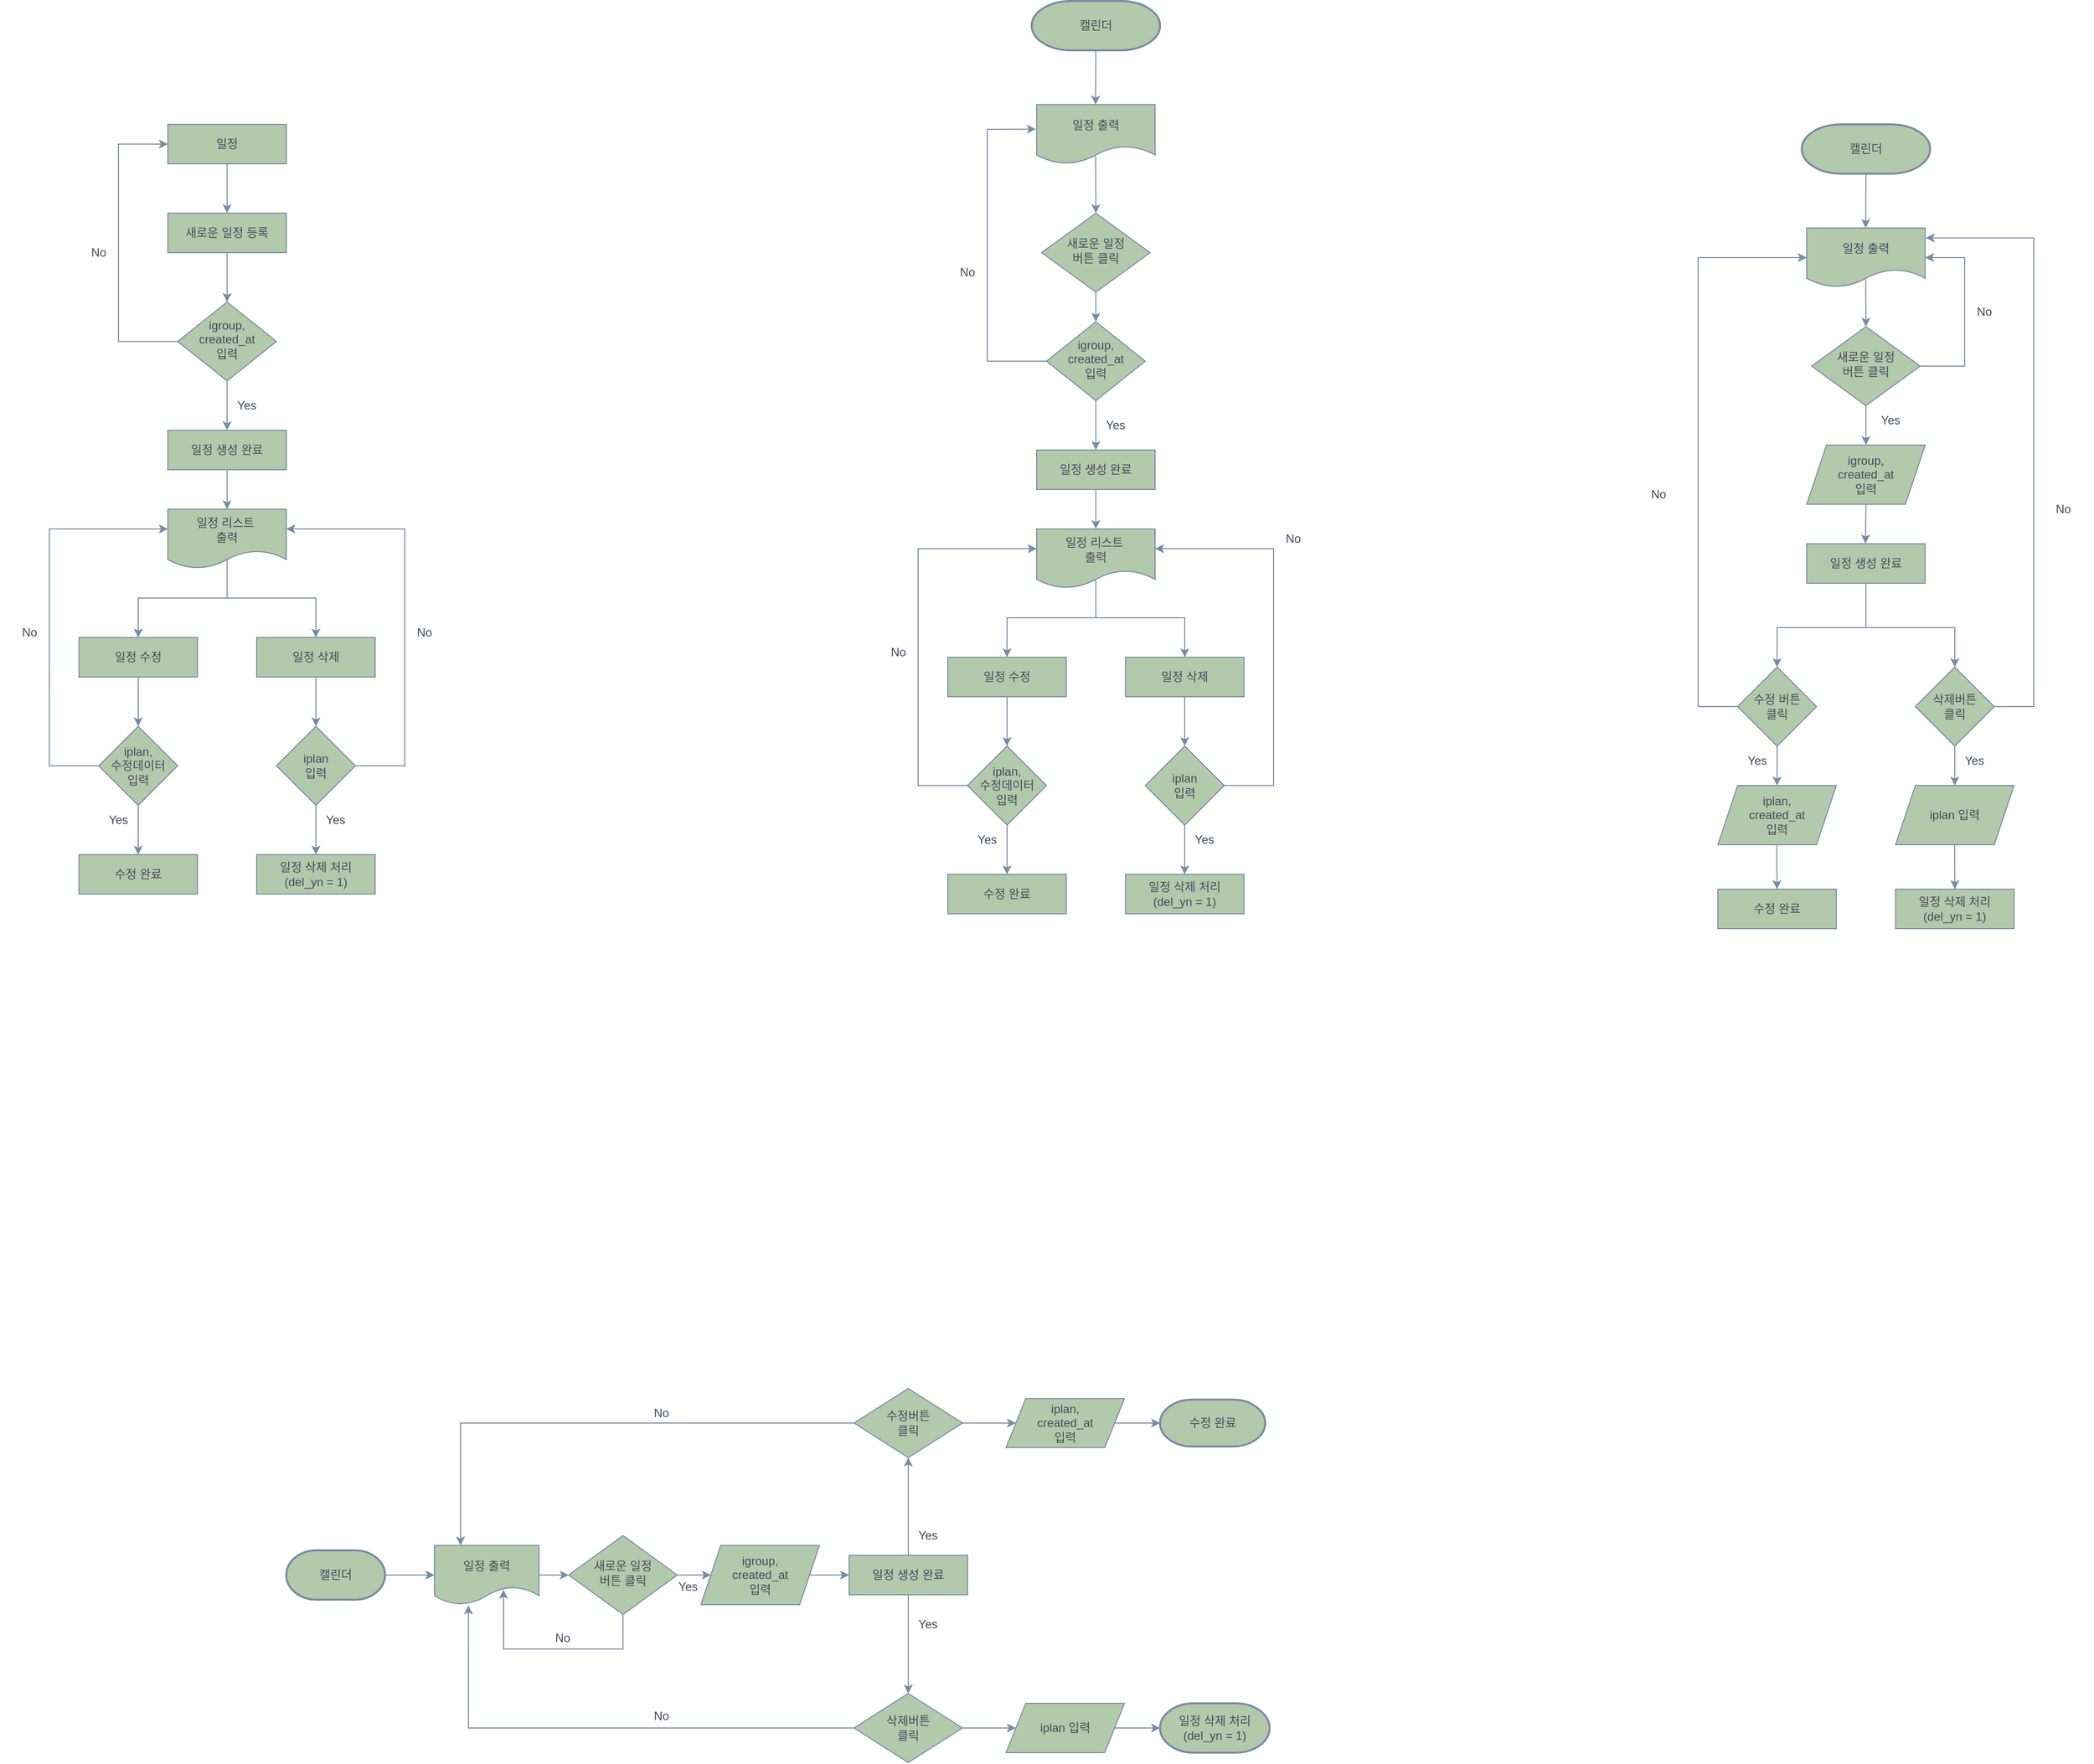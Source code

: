 <mxfile version="21.6.1" type="github">
  <diagram id="C5RBs43oDa-KdzZeNtuy" name="Page-1">
    <mxGraphModel dx="1434" dy="750" grid="0" gridSize="10" guides="1" tooltips="1" connect="1" arrows="1" fold="1" page="0" pageScale="1" pageWidth="827" pageHeight="1169" background="none" math="0" shadow="0">
      <root>
        <mxCell id="WIyWlLk6GJQsqaUBKTNV-0" />
        <mxCell id="WIyWlLk6GJQsqaUBKTNV-1" parent="WIyWlLk6GJQsqaUBKTNV-0" />
        <mxCell id="WIyWlLk6GJQsqaUBKTNV-3" value="일정" style="rounded=0;whiteSpace=wrap;html=1;fontSize=12;glass=0;strokeWidth=1;shadow=0;labelBackgroundColor=none;fillColor=#B2C9AB;strokeColor=#788AA3;fontColor=#46495D;" parent="WIyWlLk6GJQsqaUBKTNV-1" vertex="1">
          <mxGeometry x="320" y="185" width="120" height="40" as="geometry" />
        </mxCell>
        <mxCell id="WIyWlLk6GJQsqaUBKTNV-10" value="igroup,&lt;br style=&quot;border-color: var(--border-color);&quot;&gt;created_at&lt;br style=&quot;border-color: var(--border-color);&quot;&gt;입력" style="rhombus;whiteSpace=wrap;html=1;shadow=0;fontFamily=Helvetica;fontSize=12;align=center;strokeWidth=1;spacing=6;spacingTop=-4;rounded=0;labelBackgroundColor=none;fillColor=#B2C9AB;strokeColor=#788AA3;fontColor=#46495D;" parent="WIyWlLk6GJQsqaUBKTNV-1" vertex="1">
          <mxGeometry x="330" y="365" width="100" height="80" as="geometry" />
        </mxCell>
        <mxCell id="mH5KPIlOTtOXkuX_8TNu-42" value="" style="edgeStyle=orthogonalEdgeStyle;rounded=0;orthogonalLoop=1;jettySize=auto;html=1;labelBackgroundColor=none;strokeColor=#788AA3;fontColor=default;" edge="1" parent="WIyWlLk6GJQsqaUBKTNV-1" source="WIyWlLk6GJQsqaUBKTNV-12" target="mH5KPIlOTtOXkuX_8TNu-41">
          <mxGeometry relative="1" as="geometry" />
        </mxCell>
        <mxCell id="WIyWlLk6GJQsqaUBKTNV-12" value="일정 생성 완료" style="rounded=0;whiteSpace=wrap;html=1;fontSize=12;glass=0;strokeWidth=1;shadow=0;labelBackgroundColor=none;fillColor=#B2C9AB;strokeColor=#788AA3;fontColor=#46495D;" parent="WIyWlLk6GJQsqaUBKTNV-1" vertex="1">
          <mxGeometry x="320" y="495" width="120" height="40" as="geometry" />
        </mxCell>
        <mxCell id="mH5KPIlOTtOXkuX_8TNu-0" value="" style="endArrow=classic;html=1;rounded=0;exitX=0;exitY=0.5;exitDx=0;exitDy=0;labelBackgroundColor=none;strokeColor=#788AA3;fontColor=default;" edge="1" parent="WIyWlLk6GJQsqaUBKTNV-1" source="WIyWlLk6GJQsqaUBKTNV-10" target="WIyWlLk6GJQsqaUBKTNV-3">
          <mxGeometry width="50" height="50" relative="1" as="geometry">
            <mxPoint x="448" y="480" as="sourcePoint" />
            <mxPoint x="526" y="207" as="targetPoint" />
            <Array as="points">
              <mxPoint x="270" y="405" />
              <mxPoint x="270" y="205" />
            </Array>
          </mxGeometry>
        </mxCell>
        <mxCell id="mH5KPIlOTtOXkuX_8TNu-3" value="No" style="text;html=1;strokeColor=none;fillColor=none;align=center;verticalAlign=middle;whiteSpace=wrap;rounded=0;labelBackgroundColor=none;fontColor=#46495D;" vertex="1" parent="WIyWlLk6GJQsqaUBKTNV-1">
          <mxGeometry x="220" y="300" width="60" height="30" as="geometry" />
        </mxCell>
        <mxCell id="mH5KPIlOTtOXkuX_8TNu-5" value="" style="endArrow=classic;html=1;rounded=0;exitX=0.5;exitY=1;exitDx=0;exitDy=0;entryX=0.5;entryY=0;entryDx=0;entryDy=0;labelBackgroundColor=none;strokeColor=#788AA3;fontColor=default;" edge="1" parent="WIyWlLk6GJQsqaUBKTNV-1" source="WIyWlLk6GJQsqaUBKTNV-3">
          <mxGeometry width="50" height="50" relative="1" as="geometry">
            <mxPoint x="420" y="405" as="sourcePoint" />
            <mxPoint x="380" y="275" as="targetPoint" />
          </mxGeometry>
        </mxCell>
        <mxCell id="mH5KPIlOTtOXkuX_8TNu-7" value="" style="endArrow=classic;html=1;rounded=0;exitX=0.5;exitY=1;exitDx=0;exitDy=0;entryX=0.5;entryY=0;entryDx=0;entryDy=0;labelBackgroundColor=none;strokeColor=#788AA3;fontColor=default;" edge="1" parent="WIyWlLk6GJQsqaUBKTNV-1" source="mH5KPIlOTtOXkuX_8TNu-12" target="WIyWlLk6GJQsqaUBKTNV-10">
          <mxGeometry width="50" height="50" relative="1" as="geometry">
            <mxPoint x="380" y="355" as="sourcePoint" />
            <mxPoint x="390" y="285" as="targetPoint" />
          </mxGeometry>
        </mxCell>
        <mxCell id="mH5KPIlOTtOXkuX_8TNu-10" value="" style="endArrow=classic;html=1;rounded=0;exitX=0.5;exitY=1;exitDx=0;exitDy=0;labelBackgroundColor=none;strokeColor=#788AA3;fontColor=default;" edge="1" parent="WIyWlLk6GJQsqaUBKTNV-1" source="WIyWlLk6GJQsqaUBKTNV-10">
          <mxGeometry width="50" height="50" relative="1" as="geometry">
            <mxPoint x="420" y="365" as="sourcePoint" />
            <mxPoint x="380" y="495" as="targetPoint" />
          </mxGeometry>
        </mxCell>
        <mxCell id="mH5KPIlOTtOXkuX_8TNu-11" value="Yes" style="text;html=1;strokeColor=none;fillColor=none;align=center;verticalAlign=middle;whiteSpace=wrap;rounded=0;labelBackgroundColor=none;fontColor=#46495D;" vertex="1" parent="WIyWlLk6GJQsqaUBKTNV-1">
          <mxGeometry x="370" y="455" width="60" height="30" as="geometry" />
        </mxCell>
        <mxCell id="mH5KPIlOTtOXkuX_8TNu-12" value="새로운 일정 등록" style="rounded=0;whiteSpace=wrap;html=1;fontSize=12;glass=0;strokeWidth=1;shadow=0;labelBackgroundColor=none;fillColor=#B2C9AB;strokeColor=#788AA3;fontColor=#46495D;" vertex="1" parent="WIyWlLk6GJQsqaUBKTNV-1">
          <mxGeometry x="320" y="275" width="120" height="40" as="geometry" />
        </mxCell>
        <mxCell id="mH5KPIlOTtOXkuX_8TNu-13" value="" style="endArrow=classic;html=1;rounded=0;exitX=0.5;exitY=1;exitDx=0;exitDy=0;entryX=0.5;entryY=0;entryDx=0;entryDy=0;labelBackgroundColor=none;strokeColor=#788AA3;fontColor=default;" edge="1" parent="WIyWlLk6GJQsqaUBKTNV-1" target="mH5KPIlOTtOXkuX_8TNu-21">
          <mxGeometry width="50" height="50" relative="1" as="geometry">
            <mxPoint x="380" y="625" as="sourcePoint" />
            <mxPoint x="290" y="695" as="targetPoint" />
            <Array as="points">
              <mxPoint x="380" y="665" />
              <mxPoint x="290" y="665" />
            </Array>
          </mxGeometry>
        </mxCell>
        <mxCell id="mH5KPIlOTtOXkuX_8TNu-14" value="" style="endArrow=classic;html=1;rounded=0;labelBackgroundColor=none;strokeColor=#788AA3;fontColor=default;" edge="1" parent="WIyWlLk6GJQsqaUBKTNV-1">
          <mxGeometry width="50" height="50" relative="1" as="geometry">
            <mxPoint x="380" y="665" as="sourcePoint" />
            <mxPoint x="470" y="705" as="targetPoint" />
            <Array as="points">
              <mxPoint x="470" y="665" />
            </Array>
          </mxGeometry>
        </mxCell>
        <mxCell id="mH5KPIlOTtOXkuX_8TNu-24" value="" style="edgeStyle=orthogonalEdgeStyle;rounded=0;orthogonalLoop=1;jettySize=auto;html=1;labelBackgroundColor=none;strokeColor=#788AA3;fontColor=default;" edge="1" parent="WIyWlLk6GJQsqaUBKTNV-1" source="mH5KPIlOTtOXkuX_8TNu-21" target="mH5KPIlOTtOXkuX_8TNu-23">
          <mxGeometry relative="1" as="geometry" />
        </mxCell>
        <mxCell id="mH5KPIlOTtOXkuX_8TNu-21" value="일정 수정" style="rounded=0;whiteSpace=wrap;html=1;fontSize=12;glass=0;strokeWidth=1;shadow=0;labelBackgroundColor=none;fillColor=#B2C9AB;strokeColor=#788AA3;fontColor=#46495D;" vertex="1" parent="WIyWlLk6GJQsqaUBKTNV-1">
          <mxGeometry x="230" y="705" width="120" height="40" as="geometry" />
        </mxCell>
        <mxCell id="mH5KPIlOTtOXkuX_8TNu-26" value="" style="edgeStyle=orthogonalEdgeStyle;rounded=0;orthogonalLoop=1;jettySize=auto;html=1;labelBackgroundColor=none;strokeColor=#788AA3;fontColor=default;" edge="1" parent="WIyWlLk6GJQsqaUBKTNV-1" source="mH5KPIlOTtOXkuX_8TNu-22" target="mH5KPIlOTtOXkuX_8TNu-25">
          <mxGeometry relative="1" as="geometry" />
        </mxCell>
        <mxCell id="mH5KPIlOTtOXkuX_8TNu-22" value="일정 삭제" style="rounded=0;whiteSpace=wrap;html=1;fontSize=12;glass=0;strokeWidth=1;shadow=0;labelBackgroundColor=none;fillColor=#B2C9AB;strokeColor=#788AA3;fontColor=#46495D;" vertex="1" parent="WIyWlLk6GJQsqaUBKTNV-1">
          <mxGeometry x="410" y="705" width="120" height="40" as="geometry" />
        </mxCell>
        <mxCell id="mH5KPIlOTtOXkuX_8TNu-35" value="" style="edgeStyle=orthogonalEdgeStyle;rounded=0;orthogonalLoop=1;jettySize=auto;html=1;labelBackgroundColor=none;strokeColor=#788AA3;fontColor=default;" edge="1" parent="WIyWlLk6GJQsqaUBKTNV-1" source="mH5KPIlOTtOXkuX_8TNu-23">
          <mxGeometry relative="1" as="geometry">
            <mxPoint x="290" y="925" as="targetPoint" />
          </mxGeometry>
        </mxCell>
        <mxCell id="mH5KPIlOTtOXkuX_8TNu-23" value="iplan,&lt;br&gt;수정데이터&lt;br&gt;입력" style="rhombus;whiteSpace=wrap;html=1;rounded=0;glass=0;strokeWidth=1;shadow=0;labelBackgroundColor=none;fillColor=#B2C9AB;strokeColor=#788AA3;fontColor=#46495D;" vertex="1" parent="WIyWlLk6GJQsqaUBKTNV-1">
          <mxGeometry x="250" y="795" width="80" height="80" as="geometry" />
        </mxCell>
        <mxCell id="mH5KPIlOTtOXkuX_8TNu-28" value="" style="edgeStyle=orthogonalEdgeStyle;rounded=0;orthogonalLoop=1;jettySize=auto;html=1;exitX=1;exitY=0.5;exitDx=0;exitDy=0;labelBackgroundColor=none;strokeColor=#788AA3;fontColor=default;" edge="1" parent="WIyWlLk6GJQsqaUBKTNV-1" source="mH5KPIlOTtOXkuX_8TNu-25" target="mH5KPIlOTtOXkuX_8TNu-41">
          <mxGeometry relative="1" as="geometry">
            <mxPoint x="500" y="835.0" as="sourcePoint" />
            <mxPoint x="600" y="585" as="targetPoint" />
            <Array as="points">
              <mxPoint x="560" y="835" />
              <mxPoint x="560" y="595" />
            </Array>
          </mxGeometry>
        </mxCell>
        <mxCell id="mH5KPIlOTtOXkuX_8TNu-31" value="" style="edgeStyle=orthogonalEdgeStyle;rounded=0;orthogonalLoop=1;jettySize=auto;html=1;labelBackgroundColor=none;strokeColor=#788AA3;fontColor=default;" edge="1" parent="WIyWlLk6GJQsqaUBKTNV-1" source="mH5KPIlOTtOXkuX_8TNu-25">
          <mxGeometry relative="1" as="geometry">
            <mxPoint x="470" y="925" as="targetPoint" />
          </mxGeometry>
        </mxCell>
        <mxCell id="mH5KPIlOTtOXkuX_8TNu-25" value="iplan&lt;br&gt;입력" style="rhombus;whiteSpace=wrap;html=1;rounded=0;glass=0;strokeWidth=1;shadow=0;labelBackgroundColor=none;fillColor=#B2C9AB;strokeColor=#788AA3;fontColor=#46495D;" vertex="1" parent="WIyWlLk6GJQsqaUBKTNV-1">
          <mxGeometry x="430" y="795" width="80" height="80" as="geometry" />
        </mxCell>
        <mxCell id="mH5KPIlOTtOXkuX_8TNu-29" value="No" style="text;html=1;strokeColor=none;fillColor=none;align=center;verticalAlign=middle;whiteSpace=wrap;rounded=0;labelBackgroundColor=none;fontColor=#46495D;" vertex="1" parent="WIyWlLk6GJQsqaUBKTNV-1">
          <mxGeometry x="550" y="685" width="60" height="30" as="geometry" />
        </mxCell>
        <mxCell id="mH5KPIlOTtOXkuX_8TNu-32" value="일정 삭제 처리&lt;br&gt;(del_yn = 1)" style="rounded=0;whiteSpace=wrap;html=1;fontSize=12;glass=0;strokeWidth=1;shadow=0;labelBackgroundColor=none;fillColor=#B2C9AB;strokeColor=#788AA3;fontColor=#46495D;" vertex="1" parent="WIyWlLk6GJQsqaUBKTNV-1">
          <mxGeometry x="410" y="925" width="120" height="40" as="geometry" />
        </mxCell>
        <mxCell id="mH5KPIlOTtOXkuX_8TNu-33" value="Yes" style="text;html=1;strokeColor=none;fillColor=none;align=center;verticalAlign=middle;whiteSpace=wrap;rounded=0;labelBackgroundColor=none;fontColor=#46495D;" vertex="1" parent="WIyWlLk6GJQsqaUBKTNV-1">
          <mxGeometry x="460" y="875" width="60" height="30" as="geometry" />
        </mxCell>
        <mxCell id="mH5KPIlOTtOXkuX_8TNu-36" value="수정 완료" style="rounded=0;whiteSpace=wrap;html=1;fontSize=12;glass=0;strokeWidth=1;shadow=0;labelBackgroundColor=none;fillColor=#B2C9AB;strokeColor=#788AA3;fontColor=#46495D;" vertex="1" parent="WIyWlLk6GJQsqaUBKTNV-1">
          <mxGeometry x="230" y="925" width="120" height="40" as="geometry" />
        </mxCell>
        <mxCell id="mH5KPIlOTtOXkuX_8TNu-37" value="Yes" style="text;html=1;strokeColor=none;fillColor=none;align=center;verticalAlign=middle;whiteSpace=wrap;rounded=0;labelBackgroundColor=none;fontColor=#46495D;" vertex="1" parent="WIyWlLk6GJQsqaUBKTNV-1">
          <mxGeometry x="240" y="875" width="60" height="30" as="geometry" />
        </mxCell>
        <mxCell id="mH5KPIlOTtOXkuX_8TNu-38" value="" style="edgeStyle=orthogonalEdgeStyle;rounded=0;orthogonalLoop=1;jettySize=auto;html=1;exitX=0;exitY=0.5;exitDx=0;exitDy=0;labelBackgroundColor=none;strokeColor=#788AA3;fontColor=default;" edge="1" parent="WIyWlLk6GJQsqaUBKTNV-1" source="mH5KPIlOTtOXkuX_8TNu-23">
          <mxGeometry relative="1" as="geometry">
            <mxPoint x="245.0" y="830" as="sourcePoint" />
            <mxPoint x="320" y="595" as="targetPoint" />
            <Array as="points">
              <mxPoint x="200" y="835" />
              <mxPoint x="200" y="595" />
              <mxPoint x="319" y="595" />
            </Array>
          </mxGeometry>
        </mxCell>
        <mxCell id="mH5KPIlOTtOXkuX_8TNu-39" value="No" style="text;html=1;strokeColor=none;fillColor=none;align=center;verticalAlign=middle;whiteSpace=wrap;rounded=0;labelBackgroundColor=none;fontColor=#46495D;" vertex="1" parent="WIyWlLk6GJQsqaUBKTNV-1">
          <mxGeometry x="150" y="685" width="60" height="30" as="geometry" />
        </mxCell>
        <mxCell id="mH5KPIlOTtOXkuX_8TNu-41" value="일정 리스트&amp;nbsp;&lt;br&gt;출력" style="shape=document;whiteSpace=wrap;html=1;boundedLbl=1;rounded=0;glass=0;strokeWidth=1;shadow=0;labelBackgroundColor=none;fillColor=#B2C9AB;strokeColor=#788AA3;fontColor=#46495D;" vertex="1" parent="WIyWlLk6GJQsqaUBKTNV-1">
          <mxGeometry x="320" y="575" width="120" height="60" as="geometry" />
        </mxCell>
        <mxCell id="mH5KPIlOTtOXkuX_8TNu-44" value="&lt;span style=&quot;font-weight: normal;&quot;&gt;igroup,&lt;br style=&quot;border-color: var(--border-color);&quot;&gt;created_at&lt;br style=&quot;border-color: var(--border-color);&quot;&gt;입력&lt;/span&gt;" style="rhombus;whiteSpace=wrap;html=1;shadow=0;fontFamily=Helvetica;fontSize=12;align=center;strokeWidth=1;spacing=6;spacingTop=-4;rounded=0;fontStyle=1;labelBackgroundColor=none;fillColor=#B2C9AB;strokeColor=#788AA3;fontColor=#46495D;" vertex="1" parent="WIyWlLk6GJQsqaUBKTNV-1">
          <mxGeometry x="1210" y="385" width="100" height="80" as="geometry" />
        </mxCell>
        <mxCell id="mH5KPIlOTtOXkuX_8TNu-45" value="" style="edgeStyle=orthogonalEdgeStyle;rounded=0;orthogonalLoop=1;jettySize=auto;html=1;labelBackgroundColor=none;strokeColor=#788AA3;fontColor=default;" edge="1" parent="WIyWlLk6GJQsqaUBKTNV-1" source="mH5KPIlOTtOXkuX_8TNu-46" target="mH5KPIlOTtOXkuX_8TNu-72">
          <mxGeometry relative="1" as="geometry" />
        </mxCell>
        <mxCell id="mH5KPIlOTtOXkuX_8TNu-46" value="일정 생성 완료" style="rounded=0;whiteSpace=wrap;html=1;fontSize=12;glass=0;strokeWidth=1;shadow=0;labelBackgroundColor=none;fillColor=#B2C9AB;strokeColor=#788AA3;fontColor=#46495D;" vertex="1" parent="WIyWlLk6GJQsqaUBKTNV-1">
          <mxGeometry x="1200" y="515" width="120" height="40" as="geometry" />
        </mxCell>
        <mxCell id="mH5KPIlOTtOXkuX_8TNu-47" value="" style="endArrow=classic;html=1;rounded=0;exitX=0;exitY=0.5;exitDx=0;exitDy=0;entryX=-0.007;entryY=0.414;entryDx=0;entryDy=0;entryPerimeter=0;labelBackgroundColor=none;strokeColor=#788AA3;fontColor=default;" edge="1" parent="WIyWlLk6GJQsqaUBKTNV-1" source="mH5KPIlOTtOXkuX_8TNu-44" target="mH5KPIlOTtOXkuX_8TNu-79">
          <mxGeometry width="50" height="50" relative="1" as="geometry">
            <mxPoint x="1328" y="500" as="sourcePoint" />
            <mxPoint x="1200" y="225.0" as="targetPoint" />
            <Array as="points">
              <mxPoint x="1150" y="425" />
              <mxPoint x="1150" y="190" />
            </Array>
          </mxGeometry>
        </mxCell>
        <mxCell id="mH5KPIlOTtOXkuX_8TNu-48" value="No" style="text;html=1;strokeColor=none;fillColor=none;align=center;verticalAlign=middle;whiteSpace=wrap;rounded=0;labelBackgroundColor=none;fontColor=#46495D;" vertex="1" parent="WIyWlLk6GJQsqaUBKTNV-1">
          <mxGeometry x="1100" y="320" width="60" height="30" as="geometry" />
        </mxCell>
        <mxCell id="mH5KPIlOTtOXkuX_8TNu-49" value="" style="endArrow=classic;html=1;rounded=0;entryX=0.5;entryY=0;entryDx=0;entryDy=0;exitX=0.498;exitY=0.867;exitDx=0;exitDy=0;exitPerimeter=0;labelBackgroundColor=none;strokeColor=#788AA3;fontColor=default;" edge="1" parent="WIyWlLk6GJQsqaUBKTNV-1" source="mH5KPIlOTtOXkuX_8TNu-79" target="mH5KPIlOTtOXkuX_8TNu-77">
          <mxGeometry width="50" height="50" relative="1" as="geometry">
            <mxPoint x="1260" y="245.0" as="sourcePoint" />
            <mxPoint x="1260" y="280" as="targetPoint" />
          </mxGeometry>
        </mxCell>
        <mxCell id="mH5KPIlOTtOXkuX_8TNu-50" value="" style="endArrow=classic;html=1;rounded=0;entryX=0.5;entryY=0;entryDx=0;entryDy=0;labelBackgroundColor=none;strokeColor=#788AA3;fontColor=default;" edge="1" parent="WIyWlLk6GJQsqaUBKTNV-1" target="mH5KPIlOTtOXkuX_8TNu-44">
          <mxGeometry width="50" height="50" relative="1" as="geometry">
            <mxPoint x="1260" y="350" as="sourcePoint" />
            <mxPoint x="1270" y="305" as="targetPoint" />
          </mxGeometry>
        </mxCell>
        <mxCell id="mH5KPIlOTtOXkuX_8TNu-51" value="" style="endArrow=classic;html=1;rounded=0;exitX=0.5;exitY=1;exitDx=0;exitDy=0;labelBackgroundColor=none;strokeColor=#788AA3;fontColor=default;" edge="1" parent="WIyWlLk6GJQsqaUBKTNV-1" source="mH5KPIlOTtOXkuX_8TNu-44">
          <mxGeometry width="50" height="50" relative="1" as="geometry">
            <mxPoint x="1300" y="385" as="sourcePoint" />
            <mxPoint x="1260" y="515" as="targetPoint" />
          </mxGeometry>
        </mxCell>
        <mxCell id="mH5KPIlOTtOXkuX_8TNu-52" value="Yes" style="text;html=1;strokeColor=none;fillColor=none;align=center;verticalAlign=middle;whiteSpace=wrap;rounded=0;labelBackgroundColor=none;fontColor=#46495D;" vertex="1" parent="WIyWlLk6GJQsqaUBKTNV-1">
          <mxGeometry x="1250" y="475" width="60" height="30" as="geometry" />
        </mxCell>
        <mxCell id="mH5KPIlOTtOXkuX_8TNu-54" value="" style="endArrow=classic;html=1;rounded=0;exitX=0.5;exitY=1;exitDx=0;exitDy=0;entryX=0.5;entryY=0;entryDx=0;entryDy=0;labelBackgroundColor=none;strokeColor=#788AA3;fontColor=default;" edge="1" parent="WIyWlLk6GJQsqaUBKTNV-1" target="mH5KPIlOTtOXkuX_8TNu-57">
          <mxGeometry width="50" height="50" relative="1" as="geometry">
            <mxPoint x="1260" y="645" as="sourcePoint" />
            <mxPoint x="1170" y="715" as="targetPoint" />
            <Array as="points">
              <mxPoint x="1260" y="685" />
              <mxPoint x="1170" y="685" />
            </Array>
          </mxGeometry>
        </mxCell>
        <mxCell id="mH5KPIlOTtOXkuX_8TNu-55" value="" style="endArrow=classic;html=1;rounded=0;labelBackgroundColor=none;strokeColor=#788AA3;fontColor=default;" edge="1" parent="WIyWlLk6GJQsqaUBKTNV-1">
          <mxGeometry width="50" height="50" relative="1" as="geometry">
            <mxPoint x="1260" y="685" as="sourcePoint" />
            <mxPoint x="1350" y="725" as="targetPoint" />
            <Array as="points">
              <mxPoint x="1350" y="685" />
            </Array>
          </mxGeometry>
        </mxCell>
        <mxCell id="mH5KPIlOTtOXkuX_8TNu-56" value="" style="edgeStyle=orthogonalEdgeStyle;rounded=0;orthogonalLoop=1;jettySize=auto;html=1;labelBackgroundColor=none;strokeColor=#788AA3;fontColor=default;" edge="1" parent="WIyWlLk6GJQsqaUBKTNV-1" source="mH5KPIlOTtOXkuX_8TNu-57" target="mH5KPIlOTtOXkuX_8TNu-61">
          <mxGeometry relative="1" as="geometry" />
        </mxCell>
        <mxCell id="mH5KPIlOTtOXkuX_8TNu-57" value="일정 수정" style="rounded=0;whiteSpace=wrap;html=1;fontSize=12;glass=0;strokeWidth=1;shadow=0;labelBackgroundColor=none;fillColor=#B2C9AB;strokeColor=#788AA3;fontColor=#46495D;" vertex="1" parent="WIyWlLk6GJQsqaUBKTNV-1">
          <mxGeometry x="1110" y="725" width="120" height="40" as="geometry" />
        </mxCell>
        <mxCell id="mH5KPIlOTtOXkuX_8TNu-58" value="" style="edgeStyle=orthogonalEdgeStyle;rounded=0;orthogonalLoop=1;jettySize=auto;html=1;labelBackgroundColor=none;strokeColor=#788AA3;fontColor=default;" edge="1" parent="WIyWlLk6GJQsqaUBKTNV-1" source="mH5KPIlOTtOXkuX_8TNu-59" target="mH5KPIlOTtOXkuX_8TNu-64">
          <mxGeometry relative="1" as="geometry" />
        </mxCell>
        <mxCell id="mH5KPIlOTtOXkuX_8TNu-59" value="일정 삭제" style="rounded=0;whiteSpace=wrap;html=1;fontSize=12;glass=0;strokeWidth=1;shadow=0;labelBackgroundColor=none;fillColor=#B2C9AB;strokeColor=#788AA3;fontColor=#46495D;" vertex="1" parent="WIyWlLk6GJQsqaUBKTNV-1">
          <mxGeometry x="1290" y="725" width="120" height="40" as="geometry" />
        </mxCell>
        <mxCell id="mH5KPIlOTtOXkuX_8TNu-60" value="" style="edgeStyle=orthogonalEdgeStyle;rounded=0;orthogonalLoop=1;jettySize=auto;html=1;labelBackgroundColor=none;strokeColor=#788AA3;fontColor=default;" edge="1" parent="WIyWlLk6GJQsqaUBKTNV-1" source="mH5KPIlOTtOXkuX_8TNu-61">
          <mxGeometry relative="1" as="geometry">
            <mxPoint x="1170" y="945" as="targetPoint" />
          </mxGeometry>
        </mxCell>
        <mxCell id="mH5KPIlOTtOXkuX_8TNu-61" value="iplan,&lt;br&gt;수정데이터&lt;br&gt;입력" style="rhombus;whiteSpace=wrap;html=1;rounded=0;glass=0;strokeWidth=1;shadow=0;labelBackgroundColor=none;fillColor=#B2C9AB;strokeColor=#788AA3;fontColor=#46495D;" vertex="1" parent="WIyWlLk6GJQsqaUBKTNV-1">
          <mxGeometry x="1130" y="815" width="80" height="80" as="geometry" />
        </mxCell>
        <mxCell id="mH5KPIlOTtOXkuX_8TNu-62" value="" style="edgeStyle=orthogonalEdgeStyle;rounded=0;orthogonalLoop=1;jettySize=auto;html=1;exitX=1;exitY=0.5;exitDx=0;exitDy=0;labelBackgroundColor=none;strokeColor=#788AA3;fontColor=default;" edge="1" parent="WIyWlLk6GJQsqaUBKTNV-1" source="mH5KPIlOTtOXkuX_8TNu-64" target="mH5KPIlOTtOXkuX_8TNu-72">
          <mxGeometry relative="1" as="geometry">
            <mxPoint x="1380" y="855.0" as="sourcePoint" />
            <mxPoint x="1480" y="605" as="targetPoint" />
            <Array as="points">
              <mxPoint x="1440" y="855" />
              <mxPoint x="1440" y="615" />
            </Array>
          </mxGeometry>
        </mxCell>
        <mxCell id="mH5KPIlOTtOXkuX_8TNu-63" value="" style="edgeStyle=orthogonalEdgeStyle;rounded=0;orthogonalLoop=1;jettySize=auto;html=1;labelBackgroundColor=none;strokeColor=#788AA3;fontColor=default;" edge="1" parent="WIyWlLk6GJQsqaUBKTNV-1" source="mH5KPIlOTtOXkuX_8TNu-64">
          <mxGeometry relative="1" as="geometry">
            <mxPoint x="1350" y="945" as="targetPoint" />
          </mxGeometry>
        </mxCell>
        <mxCell id="mH5KPIlOTtOXkuX_8TNu-64" value="iplan&lt;br&gt;입력" style="rhombus;whiteSpace=wrap;html=1;rounded=0;glass=0;strokeWidth=1;shadow=0;labelBackgroundColor=none;fillColor=#B2C9AB;strokeColor=#788AA3;fontColor=#46495D;" vertex="1" parent="WIyWlLk6GJQsqaUBKTNV-1">
          <mxGeometry x="1310" y="815" width="80" height="80" as="geometry" />
        </mxCell>
        <mxCell id="mH5KPIlOTtOXkuX_8TNu-65" value="No" style="text;html=1;strokeColor=none;fillColor=none;align=center;verticalAlign=middle;whiteSpace=wrap;rounded=0;labelBackgroundColor=none;fontColor=#46495D;" vertex="1" parent="WIyWlLk6GJQsqaUBKTNV-1">
          <mxGeometry x="1430" y="590" width="60" height="30" as="geometry" />
        </mxCell>
        <mxCell id="mH5KPIlOTtOXkuX_8TNu-66" value="일정 삭제 처리&lt;br&gt;(del_yn = 1)" style="rounded=0;whiteSpace=wrap;html=1;fontSize=12;glass=0;strokeWidth=1;shadow=0;labelBackgroundColor=none;fillColor=#B2C9AB;strokeColor=#788AA3;fontColor=#46495D;" vertex="1" parent="WIyWlLk6GJQsqaUBKTNV-1">
          <mxGeometry x="1290" y="945" width="120" height="40" as="geometry" />
        </mxCell>
        <mxCell id="mH5KPIlOTtOXkuX_8TNu-67" value="Yes" style="text;html=1;strokeColor=none;fillColor=none;align=center;verticalAlign=middle;whiteSpace=wrap;rounded=0;labelBackgroundColor=none;fontColor=#46495D;" vertex="1" parent="WIyWlLk6GJQsqaUBKTNV-1">
          <mxGeometry x="1340" y="895" width="60" height="30" as="geometry" />
        </mxCell>
        <mxCell id="mH5KPIlOTtOXkuX_8TNu-68" value="수정 완료" style="rounded=0;whiteSpace=wrap;html=1;fontSize=12;glass=0;strokeWidth=1;shadow=0;labelBackgroundColor=none;fillColor=#B2C9AB;strokeColor=#788AA3;fontColor=#46495D;" vertex="1" parent="WIyWlLk6GJQsqaUBKTNV-1">
          <mxGeometry x="1110" y="945" width="120" height="40" as="geometry" />
        </mxCell>
        <mxCell id="mH5KPIlOTtOXkuX_8TNu-69" value="Yes" style="text;html=1;strokeColor=none;fillColor=none;align=center;verticalAlign=middle;whiteSpace=wrap;rounded=0;labelBackgroundColor=none;fontColor=#46495D;" vertex="1" parent="WIyWlLk6GJQsqaUBKTNV-1">
          <mxGeometry x="1120" y="895" width="60" height="30" as="geometry" />
        </mxCell>
        <mxCell id="mH5KPIlOTtOXkuX_8TNu-70" value="" style="edgeStyle=orthogonalEdgeStyle;rounded=0;orthogonalLoop=1;jettySize=auto;html=1;exitX=0;exitY=0.5;exitDx=0;exitDy=0;labelBackgroundColor=none;strokeColor=#788AA3;fontColor=default;" edge="1" parent="WIyWlLk6GJQsqaUBKTNV-1" source="mH5KPIlOTtOXkuX_8TNu-61">
          <mxGeometry relative="1" as="geometry">
            <mxPoint x="1125.0" y="850" as="sourcePoint" />
            <mxPoint x="1200" y="615" as="targetPoint" />
            <Array as="points">
              <mxPoint x="1080" y="855" />
              <mxPoint x="1080" y="615" />
              <mxPoint x="1199" y="615" />
            </Array>
          </mxGeometry>
        </mxCell>
        <mxCell id="mH5KPIlOTtOXkuX_8TNu-71" value="No" style="text;html=1;strokeColor=none;fillColor=none;align=center;verticalAlign=middle;whiteSpace=wrap;rounded=0;labelBackgroundColor=none;fontColor=#46495D;" vertex="1" parent="WIyWlLk6GJQsqaUBKTNV-1">
          <mxGeometry x="1030" y="705" width="60" height="30" as="geometry" />
        </mxCell>
        <mxCell id="mH5KPIlOTtOXkuX_8TNu-72" value="일정 리스트&amp;nbsp;&lt;br&gt;출력" style="shape=document;whiteSpace=wrap;html=1;boundedLbl=1;rounded=0;glass=0;strokeWidth=1;shadow=0;labelBackgroundColor=none;fillColor=#B2C9AB;strokeColor=#788AA3;fontColor=#46495D;" vertex="1" parent="WIyWlLk6GJQsqaUBKTNV-1">
          <mxGeometry x="1200" y="595" width="120" height="60" as="geometry" />
        </mxCell>
        <mxCell id="mH5KPIlOTtOXkuX_8TNu-74" value="캘린더" style="strokeWidth=2;html=1;shape=mxgraph.flowchart.terminator;whiteSpace=wrap;labelBackgroundColor=none;fillColor=#B2C9AB;strokeColor=#788AA3;fontColor=#46495D;" vertex="1" parent="WIyWlLk6GJQsqaUBKTNV-1">
          <mxGeometry x="1195" y="60" width="130" height="50" as="geometry" />
        </mxCell>
        <mxCell id="mH5KPIlOTtOXkuX_8TNu-77" value="새로운&amp;nbsp;일정&lt;br style=&quot;border-color: var(--border-color);&quot;&gt;버튼 클릭" style="rhombus;whiteSpace=wrap;html=1;shadow=0;fontFamily=Helvetica;fontSize=12;align=center;strokeWidth=1;spacing=6;spacingTop=-4;rounded=0;labelBackgroundColor=none;fillColor=#B2C9AB;strokeColor=#788AA3;fontColor=#46495D;" vertex="1" parent="WIyWlLk6GJQsqaUBKTNV-1">
          <mxGeometry x="1205" y="275" width="110" height="80" as="geometry" />
        </mxCell>
        <mxCell id="mH5KPIlOTtOXkuX_8TNu-79" value="일정 출력" style="shape=document;whiteSpace=wrap;html=1;boundedLbl=1;rounded=0;glass=0;strokeWidth=1;shadow=0;labelBackgroundColor=none;fillColor=#B2C9AB;strokeColor=#788AA3;fontColor=#46495D;" vertex="1" parent="WIyWlLk6GJQsqaUBKTNV-1">
          <mxGeometry x="1200" y="165" width="120" height="60" as="geometry" />
        </mxCell>
        <mxCell id="mH5KPIlOTtOXkuX_8TNu-80" value="" style="endArrow=classic;html=1;rounded=0;entryX=0.5;entryY=0;entryDx=0;entryDy=0;exitX=0.5;exitY=1;exitDx=0;exitDy=0;exitPerimeter=0;labelBackgroundColor=none;strokeColor=#788AA3;fontColor=default;" edge="1" parent="WIyWlLk6GJQsqaUBKTNV-1" source="mH5KPIlOTtOXkuX_8TNu-74">
          <mxGeometry width="50" height="50" relative="1" as="geometry">
            <mxPoint x="1259.71" y="115" as="sourcePoint" />
            <mxPoint x="1259.71" y="165" as="targetPoint" />
          </mxGeometry>
        </mxCell>
        <mxCell id="mH5KPIlOTtOXkuX_8TNu-117" value="일정 생성 완료" style="rounded=0;whiteSpace=wrap;html=1;fontSize=12;glass=0;strokeWidth=1;shadow=0;labelBackgroundColor=none;fillColor=#B2C9AB;strokeColor=#788AA3;fontColor=#46495D;" vertex="1" parent="WIyWlLk6GJQsqaUBKTNV-1">
          <mxGeometry x="1980" y="610" width="120" height="40" as="geometry" />
        </mxCell>
        <mxCell id="mH5KPIlOTtOXkuX_8TNu-120" value="" style="endArrow=classic;html=1;rounded=0;entryX=0.5;entryY=0;entryDx=0;entryDy=0;exitX=0.498;exitY=0.867;exitDx=0;exitDy=0;exitPerimeter=0;labelBackgroundColor=none;strokeColor=#788AA3;fontColor=default;" edge="1" source="mH5KPIlOTtOXkuX_8TNu-145" target="mH5KPIlOTtOXkuX_8TNu-144" parent="WIyWlLk6GJQsqaUBKTNV-1">
          <mxGeometry width="50" height="50" relative="1" as="geometry">
            <mxPoint x="2040" y="370.0" as="sourcePoint" />
            <mxPoint x="2040" y="405" as="targetPoint" />
          </mxGeometry>
        </mxCell>
        <mxCell id="mH5KPIlOTtOXkuX_8TNu-121" value="" style="endArrow=classic;html=1;rounded=0;entryX=0.5;entryY=0;entryDx=0;entryDy=0;exitX=0.5;exitY=1;exitDx=0;exitDy=0;labelBackgroundColor=none;strokeColor=#788AA3;fontColor=default;" edge="1" parent="WIyWlLk6GJQsqaUBKTNV-1" source="mH5KPIlOTtOXkuX_8TNu-144">
          <mxGeometry width="50" height="50" relative="1" as="geometry">
            <mxPoint x="2040" y="475" as="sourcePoint" />
            <mxPoint x="2040" y="510" as="targetPoint" />
          </mxGeometry>
        </mxCell>
        <mxCell id="mH5KPIlOTtOXkuX_8TNu-122" value="" style="endArrow=classic;html=1;rounded=0;exitX=0.5;exitY=1;exitDx=0;exitDy=0;entryX=0.496;entryY=-0.007;entryDx=0;entryDy=0;entryPerimeter=0;labelBackgroundColor=none;strokeColor=#788AA3;fontColor=default;" edge="1" source="mH5KPIlOTtOXkuX_8TNu-148" parent="WIyWlLk6GJQsqaUBKTNV-1" target="mH5KPIlOTtOXkuX_8TNu-117">
          <mxGeometry width="50" height="50" relative="1" as="geometry">
            <mxPoint x="2044.8" y="570" as="sourcePoint" />
            <mxPoint x="2045" y="605" as="targetPoint" />
          </mxGeometry>
        </mxCell>
        <mxCell id="mH5KPIlOTtOXkuX_8TNu-124" value="" style="endArrow=classic;html=1;rounded=0;entryX=0.5;entryY=0;entryDx=0;entryDy=0;labelBackgroundColor=none;strokeColor=#788AA3;fontColor=default;" edge="1" parent="WIyWlLk6GJQsqaUBKTNV-1">
          <mxGeometry width="50" height="50" relative="1" as="geometry">
            <mxPoint x="2040" y="650" as="sourcePoint" />
            <mxPoint x="1950" y="735.0" as="targetPoint" />
            <Array as="points">
              <mxPoint x="2040" y="695" />
              <mxPoint x="1950" y="695" />
            </Array>
          </mxGeometry>
        </mxCell>
        <mxCell id="mH5KPIlOTtOXkuX_8TNu-125" value="" style="endArrow=classic;html=1;rounded=0;labelBackgroundColor=none;strokeColor=#788AA3;fontColor=default;" edge="1" parent="WIyWlLk6GJQsqaUBKTNV-1">
          <mxGeometry width="50" height="50" relative="1" as="geometry">
            <mxPoint x="2040" y="695" as="sourcePoint" />
            <mxPoint x="2130" y="735" as="targetPoint" />
            <Array as="points">
              <mxPoint x="2130" y="695" />
            </Array>
          </mxGeometry>
        </mxCell>
        <mxCell id="mH5KPIlOTtOXkuX_8TNu-130" value="" style="edgeStyle=orthogonalEdgeStyle;rounded=0;orthogonalLoop=1;jettySize=auto;html=1;entryX=0.5;entryY=0;entryDx=0;entryDy=0;labelBackgroundColor=none;strokeColor=#788AA3;fontColor=default;" edge="1" source="mH5KPIlOTtOXkuX_8TNu-131" parent="WIyWlLk6GJQsqaUBKTNV-1" target="mH5KPIlOTtOXkuX_8TNu-149">
          <mxGeometry relative="1" as="geometry">
            <mxPoint x="1950" y="850" as="targetPoint" />
          </mxGeometry>
        </mxCell>
        <mxCell id="mH5KPIlOTtOXkuX_8TNu-131" value="수정 버튼&lt;br&gt;클릭" style="rhombus;whiteSpace=wrap;html=1;rounded=0;glass=0;strokeWidth=1;shadow=0;labelBackgroundColor=none;fillColor=#B2C9AB;strokeColor=#788AA3;fontColor=#46495D;" vertex="1" parent="WIyWlLk6GJQsqaUBKTNV-1">
          <mxGeometry x="1910" y="735" width="80" height="80" as="geometry" />
        </mxCell>
        <mxCell id="mH5KPIlOTtOXkuX_8TNu-132" value="" style="edgeStyle=orthogonalEdgeStyle;rounded=0;orthogonalLoop=1;jettySize=auto;html=1;exitX=1;exitY=0.5;exitDx=0;exitDy=0;entryX=1.005;entryY=0.168;entryDx=0;entryDy=0;entryPerimeter=0;labelBackgroundColor=none;strokeColor=#788AA3;fontColor=default;" edge="1" source="mH5KPIlOTtOXkuX_8TNu-134" target="mH5KPIlOTtOXkuX_8TNu-145" parent="WIyWlLk6GJQsqaUBKTNV-1">
          <mxGeometry relative="1" as="geometry">
            <mxPoint x="2159.92" y="879.76" as="sourcePoint" />
            <mxPoint x="2110" y="320" as="targetPoint" />
            <Array as="points">
              <mxPoint x="2210" y="775" />
              <mxPoint x="2210" y="300" />
            </Array>
          </mxGeometry>
        </mxCell>
        <mxCell id="mH5KPIlOTtOXkuX_8TNu-133" value="" style="edgeStyle=orthogonalEdgeStyle;rounded=0;orthogonalLoop=1;jettySize=auto;html=1;entryX=0.5;entryY=0;entryDx=0;entryDy=0;labelBackgroundColor=none;strokeColor=#788AA3;fontColor=default;" edge="1" source="mH5KPIlOTtOXkuX_8TNu-134" parent="WIyWlLk6GJQsqaUBKTNV-1" target="mH5KPIlOTtOXkuX_8TNu-152">
          <mxGeometry relative="1" as="geometry">
            <mxPoint x="2130" y="850" as="targetPoint" />
          </mxGeometry>
        </mxCell>
        <mxCell id="mH5KPIlOTtOXkuX_8TNu-134" value="삭제버튼&lt;br&gt;클릭" style="rhombus;whiteSpace=wrap;html=1;rounded=0;glass=0;strokeWidth=1;shadow=0;labelBackgroundColor=none;fillColor=#B2C9AB;strokeColor=#788AA3;fontColor=#46495D;" vertex="1" parent="WIyWlLk6GJQsqaUBKTNV-1">
          <mxGeometry x="2090" y="735" width="80" height="80" as="geometry" />
        </mxCell>
        <mxCell id="mH5KPIlOTtOXkuX_8TNu-135" value="No" style="text;html=1;strokeColor=none;fillColor=none;align=center;verticalAlign=middle;whiteSpace=wrap;rounded=0;labelBackgroundColor=none;fontColor=#46495D;" vertex="1" parent="WIyWlLk6GJQsqaUBKTNV-1">
          <mxGeometry x="2210" y="560" width="60" height="30" as="geometry" />
        </mxCell>
        <mxCell id="mH5KPIlOTtOXkuX_8TNu-136" value="일정 삭제 처리&lt;br&gt;(del_yn = 1)" style="rounded=0;whiteSpace=wrap;html=1;fontSize=12;glass=0;strokeWidth=1;shadow=0;labelBackgroundColor=none;fillColor=#B2C9AB;strokeColor=#788AA3;fontColor=#46495D;" vertex="1" parent="WIyWlLk6GJQsqaUBKTNV-1">
          <mxGeometry x="2070" y="960" width="120" height="40" as="geometry" />
        </mxCell>
        <mxCell id="mH5KPIlOTtOXkuX_8TNu-137" value="Yes" style="text;html=1;strokeColor=none;fillColor=none;align=center;verticalAlign=middle;whiteSpace=wrap;rounded=0;labelBackgroundColor=none;fontColor=#46495D;" vertex="1" parent="WIyWlLk6GJQsqaUBKTNV-1">
          <mxGeometry x="2120" y="815" width="60" height="30" as="geometry" />
        </mxCell>
        <mxCell id="mH5KPIlOTtOXkuX_8TNu-138" value="수정 완료" style="rounded=0;whiteSpace=wrap;html=1;fontSize=12;glass=0;strokeWidth=1;shadow=0;labelBackgroundColor=none;fillColor=#B2C9AB;strokeColor=#788AA3;fontColor=#46495D;" vertex="1" parent="WIyWlLk6GJQsqaUBKTNV-1">
          <mxGeometry x="1890" y="960" width="120" height="40" as="geometry" />
        </mxCell>
        <mxCell id="mH5KPIlOTtOXkuX_8TNu-139" value="Yes" style="text;html=1;strokeColor=none;fillColor=none;align=center;verticalAlign=middle;whiteSpace=wrap;rounded=0;labelBackgroundColor=none;fontColor=#46495D;" vertex="1" parent="WIyWlLk6GJQsqaUBKTNV-1">
          <mxGeometry x="1900" y="815" width="60" height="30" as="geometry" />
        </mxCell>
        <mxCell id="mH5KPIlOTtOXkuX_8TNu-140" value="" style="edgeStyle=orthogonalEdgeStyle;rounded=0;orthogonalLoop=1;jettySize=auto;html=1;entryX=0;entryY=0.5;entryDx=0;entryDy=0;exitX=0;exitY=0.5;exitDx=0;exitDy=0;labelBackgroundColor=none;strokeColor=#788AA3;fontColor=default;" edge="1" source="mH5KPIlOTtOXkuX_8TNu-131" parent="WIyWlLk6GJQsqaUBKTNV-1" target="mH5KPIlOTtOXkuX_8TNu-145">
          <mxGeometry relative="1" as="geometry">
            <mxPoint x="1900" y="780" as="sourcePoint" />
            <mxPoint x="1970" y="320.0" as="targetPoint" />
            <Array as="points">
              <mxPoint x="1870" y="775" />
              <mxPoint x="1870" y="320" />
            </Array>
          </mxGeometry>
        </mxCell>
        <mxCell id="mH5KPIlOTtOXkuX_8TNu-141" value="No" style="text;html=1;strokeColor=none;fillColor=none;align=center;verticalAlign=middle;whiteSpace=wrap;rounded=0;labelBackgroundColor=none;fontColor=#46495D;" vertex="1" parent="WIyWlLk6GJQsqaUBKTNV-1">
          <mxGeometry x="1800" y="545" width="60" height="30" as="geometry" />
        </mxCell>
        <mxCell id="mH5KPIlOTtOXkuX_8TNu-143" value="캘린더" style="strokeWidth=2;html=1;shape=mxgraph.flowchart.terminator;whiteSpace=wrap;labelBackgroundColor=none;fillColor=#B2C9AB;strokeColor=#788AA3;fontColor=#46495D;" vertex="1" parent="WIyWlLk6GJQsqaUBKTNV-1">
          <mxGeometry x="1975" y="185" width="130" height="50" as="geometry" />
        </mxCell>
        <mxCell id="mH5KPIlOTtOXkuX_8TNu-144" value="새로운&amp;nbsp;일정&lt;br style=&quot;border-color: var(--border-color);&quot;&gt;버튼 클릭" style="rhombus;whiteSpace=wrap;html=1;shadow=0;fontFamily=Helvetica;fontSize=12;align=center;strokeWidth=1;spacing=6;spacingTop=-4;rounded=0;labelBackgroundColor=none;fillColor=#B2C9AB;strokeColor=#788AA3;fontColor=#46495D;" vertex="1" parent="WIyWlLk6GJQsqaUBKTNV-1">
          <mxGeometry x="1985" y="390" width="110" height="80" as="geometry" />
        </mxCell>
        <mxCell id="mH5KPIlOTtOXkuX_8TNu-145" value="일정 출력" style="shape=document;whiteSpace=wrap;html=1;boundedLbl=1;rounded=0;glass=0;strokeWidth=1;shadow=0;labelBackgroundColor=none;fillColor=#B2C9AB;strokeColor=#788AA3;fontColor=#46495D;" vertex="1" parent="WIyWlLk6GJQsqaUBKTNV-1">
          <mxGeometry x="1980" y="290" width="120" height="60" as="geometry" />
        </mxCell>
        <mxCell id="mH5KPIlOTtOXkuX_8TNu-146" value="" style="endArrow=classic;html=1;rounded=0;entryX=0.5;entryY=0;entryDx=0;entryDy=0;exitX=0.5;exitY=1;exitDx=0;exitDy=0;exitPerimeter=0;labelBackgroundColor=none;strokeColor=#788AA3;fontColor=default;" edge="1" parent="WIyWlLk6GJQsqaUBKTNV-1">
          <mxGeometry width="50" height="50" relative="1" as="geometry">
            <mxPoint x="2040" y="235" as="sourcePoint" />
            <mxPoint x="2039.71" y="290" as="targetPoint" />
          </mxGeometry>
        </mxCell>
        <mxCell id="mH5KPIlOTtOXkuX_8TNu-148" value="igroup,&lt;br style=&quot;border-color: var(--border-color);&quot;&gt;created_at&lt;br style=&quot;border-color: var(--border-color);&quot;&gt;입력" style="shape=parallelogram;perimeter=parallelogramPerimeter;whiteSpace=wrap;html=1;fixedSize=1;labelBackgroundColor=none;fillColor=#B2C9AB;strokeColor=#788AA3;fontColor=#46495D;" vertex="1" parent="WIyWlLk6GJQsqaUBKTNV-1">
          <mxGeometry x="1980" y="510" width="120" height="60" as="geometry" />
        </mxCell>
        <mxCell id="mH5KPIlOTtOXkuX_8TNu-149" value="iplan,&lt;br&gt;created_at&lt;br&gt;입력" style="shape=parallelogram;perimeter=parallelogramPerimeter;whiteSpace=wrap;html=1;fixedSize=1;labelBackgroundColor=none;fillColor=#B2C9AB;strokeColor=#788AA3;fontColor=#46495D;" vertex="1" parent="WIyWlLk6GJQsqaUBKTNV-1">
          <mxGeometry x="1890" y="855" width="120" height="60" as="geometry" />
        </mxCell>
        <mxCell id="mH5KPIlOTtOXkuX_8TNu-151" value="" style="edgeStyle=orthogonalEdgeStyle;rounded=0;orthogonalLoop=1;jettySize=auto;html=1;entryX=0.5;entryY=0;entryDx=0;entryDy=0;labelBackgroundColor=none;strokeColor=#788AA3;fontColor=default;" edge="1" parent="WIyWlLk6GJQsqaUBKTNV-1" target="mH5KPIlOTtOXkuX_8TNu-138">
          <mxGeometry relative="1" as="geometry">
            <mxPoint x="1950" y="960" as="targetPoint" />
            <mxPoint x="1949.76" y="915" as="sourcePoint" />
            <Array as="points">
              <mxPoint x="1950" y="940" />
              <mxPoint x="1950" y="940" />
            </Array>
          </mxGeometry>
        </mxCell>
        <mxCell id="mH5KPIlOTtOXkuX_8TNu-152" value="iplan 입력" style="shape=parallelogram;perimeter=parallelogramPerimeter;whiteSpace=wrap;html=1;fixedSize=1;labelBackgroundColor=none;fillColor=#B2C9AB;strokeColor=#788AA3;fontColor=#46495D;" vertex="1" parent="WIyWlLk6GJQsqaUBKTNV-1">
          <mxGeometry x="2070" y="855" width="120" height="60" as="geometry" />
        </mxCell>
        <mxCell id="mH5KPIlOTtOXkuX_8TNu-153" value="" style="edgeStyle=orthogonalEdgeStyle;rounded=0;orthogonalLoop=1;jettySize=auto;html=1;entryX=0.5;entryY=0;entryDx=0;entryDy=0;labelBackgroundColor=none;strokeColor=#788AA3;fontColor=default;" edge="1" parent="WIyWlLk6GJQsqaUBKTNV-1">
          <mxGeometry relative="1" as="geometry">
            <mxPoint x="2130.1" y="960" as="targetPoint" />
            <mxPoint x="2129.86" y="915" as="sourcePoint" />
            <Array as="points">
              <mxPoint x="2130.1" y="940" />
              <mxPoint x="2130.1" y="940" />
            </Array>
          </mxGeometry>
        </mxCell>
        <mxCell id="mH5KPIlOTtOXkuX_8TNu-155" value="Yes" style="text;html=1;strokeColor=none;fillColor=none;align=center;verticalAlign=middle;whiteSpace=wrap;rounded=0;labelBackgroundColor=none;fontColor=#46495D;" vertex="1" parent="WIyWlLk6GJQsqaUBKTNV-1">
          <mxGeometry x="2035" y="470" width="60" height="30" as="geometry" />
        </mxCell>
        <mxCell id="mH5KPIlOTtOXkuX_8TNu-156" value="" style="endArrow=classic;html=1;rounded=0;exitX=1;exitY=0.5;exitDx=0;exitDy=0;entryX=1;entryY=0.5;entryDx=0;entryDy=0;labelBackgroundColor=none;strokeColor=#788AA3;fontColor=default;" edge="1" parent="WIyWlLk6GJQsqaUBKTNV-1" source="mH5KPIlOTtOXkuX_8TNu-144" target="mH5KPIlOTtOXkuX_8TNu-145">
          <mxGeometry width="50" height="50" relative="1" as="geometry">
            <mxPoint x="2090" y="470" as="sourcePoint" />
            <mxPoint x="2140" y="330" as="targetPoint" />
            <Array as="points">
              <mxPoint x="2140" y="430" />
              <mxPoint x="2140" y="320" />
            </Array>
          </mxGeometry>
        </mxCell>
        <mxCell id="mH5KPIlOTtOXkuX_8TNu-157" value="No" style="text;html=1;strokeColor=none;fillColor=none;align=center;verticalAlign=middle;whiteSpace=wrap;rounded=0;labelBackgroundColor=none;fontColor=#46495D;" vertex="1" parent="WIyWlLk6GJQsqaUBKTNV-1">
          <mxGeometry x="2130" y="360" width="60" height="30" as="geometry" />
        </mxCell>
        <mxCell id="mH5KPIlOTtOXkuX_8TNu-216" value="" style="edgeStyle=orthogonalEdgeStyle;rounded=0;orthogonalLoop=1;jettySize=auto;html=1;labelBackgroundColor=none;strokeColor=#788AA3;fontColor=default;" edge="1" parent="WIyWlLk6GJQsqaUBKTNV-1" source="mH5KPIlOTtOXkuX_8TNu-158" target="mH5KPIlOTtOXkuX_8TNu-193">
          <mxGeometry relative="1" as="geometry" />
        </mxCell>
        <mxCell id="mH5KPIlOTtOXkuX_8TNu-217" value="" style="edgeStyle=orthogonalEdgeStyle;rounded=0;orthogonalLoop=1;jettySize=auto;html=1;labelBackgroundColor=none;strokeColor=#788AA3;fontColor=default;" edge="1" parent="WIyWlLk6GJQsqaUBKTNV-1" source="mH5KPIlOTtOXkuX_8TNu-158" target="mH5KPIlOTtOXkuX_8TNu-168">
          <mxGeometry relative="1" as="geometry" />
        </mxCell>
        <mxCell id="mH5KPIlOTtOXkuX_8TNu-158" value="일정 생성 완료" style="rounded=0;whiteSpace=wrap;html=1;fontSize=12;glass=0;strokeWidth=1;shadow=0;labelBackgroundColor=none;fillColor=#B2C9AB;strokeColor=#788AA3;fontColor=#46495D;" vertex="1" parent="WIyWlLk6GJQsqaUBKTNV-1">
          <mxGeometry x="1010" y="1635" width="120" height="40" as="geometry" />
        </mxCell>
        <mxCell id="mH5KPIlOTtOXkuX_8TNu-196" value="" style="edgeStyle=orthogonalEdgeStyle;rounded=0;orthogonalLoop=1;jettySize=auto;html=1;exitX=1;exitY=0.5;exitDx=0;exitDy=0;labelBackgroundColor=none;strokeColor=#788AA3;fontColor=default;" edge="1" parent="WIyWlLk6GJQsqaUBKTNV-1" source="mH5KPIlOTtOXkuX_8TNu-168" target="mH5KPIlOTtOXkuX_8TNu-183">
          <mxGeometry relative="1" as="geometry">
            <mxPoint x="1130" y="1810" as="sourcePoint" />
          </mxGeometry>
        </mxCell>
        <mxCell id="mH5KPIlOTtOXkuX_8TNu-219" value="" style="edgeStyle=orthogonalEdgeStyle;rounded=0;orthogonalLoop=1;jettySize=auto;html=1;entryX=0.325;entryY=1.014;entryDx=0;entryDy=0;entryPerimeter=0;labelBackgroundColor=none;strokeColor=#788AA3;fontColor=default;" edge="1" parent="WIyWlLk6GJQsqaUBKTNV-1" source="mH5KPIlOTtOXkuX_8TNu-168" target="mH5KPIlOTtOXkuX_8TNu-178">
          <mxGeometry relative="1" as="geometry">
            <mxPoint x="1070" y="1885" as="targetPoint" />
          </mxGeometry>
        </mxCell>
        <mxCell id="mH5KPIlOTtOXkuX_8TNu-168" value="삭제버튼&lt;br&gt;클릭" style="rhombus;whiteSpace=wrap;html=1;rounded=0;glass=0;strokeWidth=1;shadow=0;labelBackgroundColor=none;fillColor=#B2C9AB;strokeColor=#788AA3;fontColor=#46495D;" vertex="1" parent="WIyWlLk6GJQsqaUBKTNV-1">
          <mxGeometry x="1015" y="1775" width="110" height="70" as="geometry" />
        </mxCell>
        <mxCell id="mH5KPIlOTtOXkuX_8TNu-169" value="No" style="text;html=1;strokeColor=none;fillColor=none;align=center;verticalAlign=middle;whiteSpace=wrap;rounded=0;labelBackgroundColor=none;fontColor=#46495D;" vertex="1" parent="WIyWlLk6GJQsqaUBKTNV-1">
          <mxGeometry x="790" y="1476.12" width="60" height="30" as="geometry" />
        </mxCell>
        <mxCell id="mH5KPIlOTtOXkuX_8TNu-171" value="Yes" style="text;html=1;strokeColor=none;fillColor=none;align=center;verticalAlign=middle;whiteSpace=wrap;rounded=0;labelBackgroundColor=none;fontColor=#46495D;" vertex="1" parent="WIyWlLk6GJQsqaUBKTNV-1">
          <mxGeometry x="1060" y="1600" width="60" height="30" as="geometry" />
        </mxCell>
        <mxCell id="mH5KPIlOTtOXkuX_8TNu-173" value="Yes" style="text;html=1;strokeColor=none;fillColor=none;align=center;verticalAlign=middle;whiteSpace=wrap;rounded=0;labelBackgroundColor=none;fontColor=#46495D;" vertex="1" parent="WIyWlLk6GJQsqaUBKTNV-1">
          <mxGeometry x="1060" y="1690" width="60" height="30" as="geometry" />
        </mxCell>
        <mxCell id="mH5KPIlOTtOXkuX_8TNu-175" value="No" style="text;html=1;strokeColor=none;fillColor=none;align=center;verticalAlign=middle;whiteSpace=wrap;rounded=0;labelBackgroundColor=none;fontColor=#46495D;" vertex="1" parent="WIyWlLk6GJQsqaUBKTNV-1">
          <mxGeometry x="690" y="1704" width="60" height="30" as="geometry" />
        </mxCell>
        <mxCell id="mH5KPIlOTtOXkuX_8TNu-226" value="" style="edgeStyle=orthogonalEdgeStyle;rounded=0;orthogonalLoop=1;jettySize=auto;html=1;labelBackgroundColor=none;strokeColor=#788AA3;fontColor=default;" edge="1" parent="WIyWlLk6GJQsqaUBKTNV-1" source="mH5KPIlOTtOXkuX_8TNu-176" target="mH5KPIlOTtOXkuX_8TNu-178">
          <mxGeometry relative="1" as="geometry" />
        </mxCell>
        <mxCell id="mH5KPIlOTtOXkuX_8TNu-176" value="캘린더" style="strokeWidth=2;html=1;shape=mxgraph.flowchart.terminator;whiteSpace=wrap;labelBackgroundColor=none;fillColor=#B2C9AB;strokeColor=#788AA3;fontColor=#46495D;" vertex="1" parent="WIyWlLk6GJQsqaUBKTNV-1">
          <mxGeometry x="440" y="1630" width="100" height="50" as="geometry" />
        </mxCell>
        <mxCell id="mH5KPIlOTtOXkuX_8TNu-222" value="" style="edgeStyle=orthogonalEdgeStyle;rounded=0;orthogonalLoop=1;jettySize=auto;html=1;labelBackgroundColor=none;strokeColor=#788AA3;fontColor=default;" edge="1" parent="WIyWlLk6GJQsqaUBKTNV-1" source="mH5KPIlOTtOXkuX_8TNu-178" target="mH5KPIlOTtOXkuX_8TNu-177">
          <mxGeometry relative="1" as="geometry" />
        </mxCell>
        <mxCell id="mH5KPIlOTtOXkuX_8TNu-178" value="일정 출력" style="shape=document;whiteSpace=wrap;html=1;boundedLbl=1;rounded=0;glass=0;strokeWidth=1;shadow=0;labelBackgroundColor=none;fillColor=#B2C9AB;strokeColor=#788AA3;fontColor=#46495D;" vertex="1" parent="WIyWlLk6GJQsqaUBKTNV-1">
          <mxGeometry x="590" y="1625" width="106" height="60" as="geometry" />
        </mxCell>
        <mxCell id="mH5KPIlOTtOXkuX_8TNu-224" value="" style="edgeStyle=orthogonalEdgeStyle;rounded=0;orthogonalLoop=1;jettySize=auto;html=1;entryX=0;entryY=0.5;entryDx=0;entryDy=0;labelBackgroundColor=none;strokeColor=#788AA3;fontColor=default;" edge="1" parent="WIyWlLk6GJQsqaUBKTNV-1" source="mH5KPIlOTtOXkuX_8TNu-180" target="mH5KPIlOTtOXkuX_8TNu-158">
          <mxGeometry relative="1" as="geometry" />
        </mxCell>
        <mxCell id="mH5KPIlOTtOXkuX_8TNu-180" value="igroup,&lt;br style=&quot;border-color: var(--border-color);&quot;&gt;created_at&lt;br style=&quot;border-color: var(--border-color);&quot;&gt;입력" style="shape=parallelogram;perimeter=parallelogramPerimeter;whiteSpace=wrap;html=1;fixedSize=1;labelBackgroundColor=none;fillColor=#B2C9AB;strokeColor=#788AA3;fontColor=#46495D;" vertex="1" parent="WIyWlLk6GJQsqaUBKTNV-1">
          <mxGeometry x="860" y="1625" width="120" height="60" as="geometry" />
        </mxCell>
        <mxCell id="mH5KPIlOTtOXkuX_8TNu-194" value="" style="edgeStyle=orthogonalEdgeStyle;rounded=0;orthogonalLoop=1;jettySize=auto;html=1;exitX=1;exitY=0.5;exitDx=0;exitDy=0;labelBackgroundColor=none;strokeColor=#788AA3;fontColor=default;" edge="1" parent="WIyWlLk6GJQsqaUBKTNV-1" source="mH5KPIlOTtOXkuX_8TNu-181" target="mH5KPIlOTtOXkuX_8TNu-188">
          <mxGeometry relative="1" as="geometry">
            <mxPoint x="1264.494" y="1499.904" as="sourcePoint" />
          </mxGeometry>
        </mxCell>
        <mxCell id="mH5KPIlOTtOXkuX_8TNu-181" value="iplan,&lt;br&gt;created_at&lt;br&gt;입력" style="shape=parallelogram;perimeter=parallelogramPerimeter;whiteSpace=wrap;html=1;fixedSize=1;labelBackgroundColor=none;fillColor=#B2C9AB;strokeColor=#788AA3;fontColor=#46495D;" vertex="1" parent="WIyWlLk6GJQsqaUBKTNV-1">
          <mxGeometry x="1169" y="1476.12" width="120" height="49.75" as="geometry" />
        </mxCell>
        <mxCell id="mH5KPIlOTtOXkuX_8TNu-195" value="" style="edgeStyle=orthogonalEdgeStyle;rounded=0;orthogonalLoop=1;jettySize=auto;html=1;exitX=1;exitY=0.5;exitDx=0;exitDy=0;labelBackgroundColor=none;strokeColor=#788AA3;fontColor=default;" edge="1" parent="WIyWlLk6GJQsqaUBKTNV-1" source="mH5KPIlOTtOXkuX_8TNu-183" target="mH5KPIlOTtOXkuX_8TNu-189">
          <mxGeometry relative="1" as="geometry">
            <mxPoint x="1264.51" y="1808.87" as="sourcePoint" />
          </mxGeometry>
        </mxCell>
        <mxCell id="mH5KPIlOTtOXkuX_8TNu-183" value="iplan 입력" style="shape=parallelogram;perimeter=parallelogramPerimeter;whiteSpace=wrap;html=1;fixedSize=1;labelBackgroundColor=none;fillColor=#B2C9AB;strokeColor=#788AA3;fontColor=#46495D;" vertex="1" parent="WIyWlLk6GJQsqaUBKTNV-1">
          <mxGeometry x="1169" y="1785" width="120" height="50" as="geometry" />
        </mxCell>
        <mxCell id="mH5KPIlOTtOXkuX_8TNu-187" value="No" style="text;html=1;strokeColor=none;fillColor=none;align=center;verticalAlign=middle;whiteSpace=wrap;rounded=0;labelBackgroundColor=none;fontColor=#46495D;" vertex="1" parent="WIyWlLk6GJQsqaUBKTNV-1">
          <mxGeometry x="790" y="1783" width="60" height="30" as="geometry" />
        </mxCell>
        <mxCell id="mH5KPIlOTtOXkuX_8TNu-188" value="수정 완료" style="strokeWidth=2;html=1;shape=mxgraph.flowchart.terminator;whiteSpace=wrap;labelBackgroundColor=none;fillColor=#B2C9AB;strokeColor=#788AA3;fontColor=#46495D;" vertex="1" parent="WIyWlLk6GJQsqaUBKTNV-1">
          <mxGeometry x="1325" y="1477.25" width="106.5" height="47.5" as="geometry" />
        </mxCell>
        <mxCell id="mH5KPIlOTtOXkuX_8TNu-189" value="일정 삭제 처리&lt;br style=&quot;border-color: var(--border-color);&quot;&gt;(del_yn = 1)" style="strokeWidth=2;html=1;shape=mxgraph.flowchart.terminator;whiteSpace=wrap;labelBackgroundColor=none;fillColor=#B2C9AB;strokeColor=#788AA3;fontColor=#46495D;" vertex="1" parent="WIyWlLk6GJQsqaUBKTNV-1">
          <mxGeometry x="1325" y="1785" width="111" height="50" as="geometry" />
        </mxCell>
        <mxCell id="mH5KPIlOTtOXkuX_8TNu-197" value="" style="edgeStyle=orthogonalEdgeStyle;rounded=0;orthogonalLoop=1;jettySize=auto;html=1;exitX=1;exitY=0.5;exitDx=0;exitDy=0;labelBackgroundColor=none;strokeColor=#788AA3;fontColor=default;" edge="1" parent="WIyWlLk6GJQsqaUBKTNV-1" source="mH5KPIlOTtOXkuX_8TNu-193" target="mH5KPIlOTtOXkuX_8TNu-181">
          <mxGeometry relative="1" as="geometry">
            <mxPoint x="1110" y="1501" as="sourcePoint" />
          </mxGeometry>
        </mxCell>
        <mxCell id="mH5KPIlOTtOXkuX_8TNu-221" value="" style="edgeStyle=orthogonalEdgeStyle;rounded=0;orthogonalLoop=1;jettySize=auto;html=1;entryX=0.25;entryY=0;entryDx=0;entryDy=0;labelBackgroundColor=none;strokeColor=#788AA3;fontColor=default;" edge="1" parent="WIyWlLk6GJQsqaUBKTNV-1" source="mH5KPIlOTtOXkuX_8TNu-193" target="mH5KPIlOTtOXkuX_8TNu-178">
          <mxGeometry relative="1" as="geometry">
            <mxPoint x="920" y="1549.88" as="targetPoint" />
          </mxGeometry>
        </mxCell>
        <mxCell id="mH5KPIlOTtOXkuX_8TNu-193" value="수정버튼&lt;br&gt;클릭" style="rhombus;whiteSpace=wrap;html=1;rounded=0;glass=0;strokeWidth=1;shadow=0;labelBackgroundColor=none;fillColor=#B2C9AB;strokeColor=#788AA3;fontColor=#46495D;" vertex="1" parent="WIyWlLk6GJQsqaUBKTNV-1">
          <mxGeometry x="1015" y="1466" width="110" height="70" as="geometry" />
        </mxCell>
        <mxCell id="mH5KPIlOTtOXkuX_8TNu-223" value="" style="edgeStyle=orthogonalEdgeStyle;rounded=0;orthogonalLoop=1;jettySize=auto;html=1;labelBackgroundColor=none;strokeColor=#788AA3;fontColor=default;" edge="1" parent="WIyWlLk6GJQsqaUBKTNV-1" source="mH5KPIlOTtOXkuX_8TNu-177" target="mH5KPIlOTtOXkuX_8TNu-180">
          <mxGeometry relative="1" as="geometry" />
        </mxCell>
        <mxCell id="mH5KPIlOTtOXkuX_8TNu-227" value="" style="edgeStyle=orthogonalEdgeStyle;rounded=0;orthogonalLoop=1;jettySize=auto;html=1;entryX=0.66;entryY=0.75;entryDx=0;entryDy=0;entryPerimeter=0;exitX=0.5;exitY=1;exitDx=0;exitDy=0;labelBackgroundColor=none;strokeColor=#788AA3;fontColor=default;" edge="1" parent="WIyWlLk6GJQsqaUBKTNV-1" source="mH5KPIlOTtOXkuX_8TNu-177" target="mH5KPIlOTtOXkuX_8TNu-178">
          <mxGeometry relative="1" as="geometry">
            <mxPoint x="660" y="1690" as="targetPoint" />
            <Array as="points">
              <mxPoint x="781" y="1730" />
              <mxPoint x="660" y="1730" />
            </Array>
          </mxGeometry>
        </mxCell>
        <mxCell id="mH5KPIlOTtOXkuX_8TNu-177" value="새로운&amp;nbsp;일정&lt;br style=&quot;border-color: var(--border-color);&quot;&gt;버튼 클릭" style="rhombus;whiteSpace=wrap;html=1;shadow=0;fontFamily=Helvetica;fontSize=12;align=center;strokeWidth=1;spacing=6;spacingTop=-4;rounded=0;labelBackgroundColor=none;fillColor=#B2C9AB;strokeColor=#788AA3;fontColor=#46495D;" vertex="1" parent="WIyWlLk6GJQsqaUBKTNV-1">
          <mxGeometry x="726" y="1615" width="110" height="80" as="geometry" />
        </mxCell>
        <mxCell id="mH5KPIlOTtOXkuX_8TNu-228" value="Yes" style="text;html=1;strokeColor=none;fillColor=none;align=center;verticalAlign=middle;whiteSpace=wrap;rounded=0;labelBackgroundColor=none;fontColor=#46495D;" vertex="1" parent="WIyWlLk6GJQsqaUBKTNV-1">
          <mxGeometry x="817" y="1652" width="60" height="30" as="geometry" />
        </mxCell>
      </root>
    </mxGraphModel>
  </diagram>
</mxfile>
